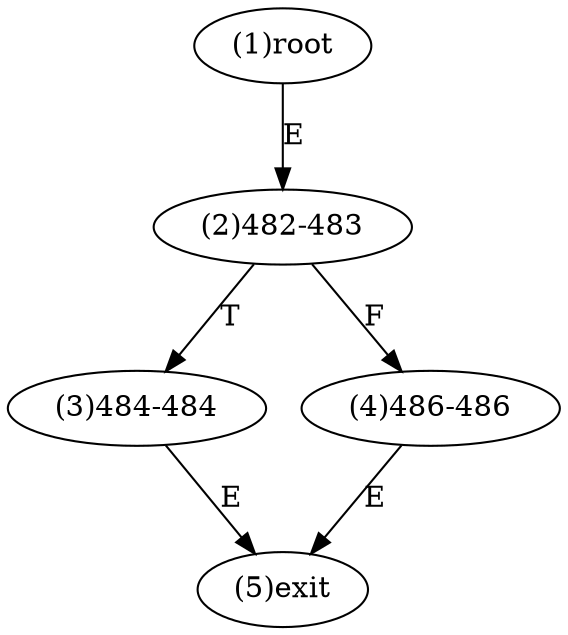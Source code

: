 digraph "" { 
1[ label="(1)root"];
2[ label="(2)482-483"];
3[ label="(3)484-484"];
4[ label="(4)486-486"];
5[ label="(5)exit"];
1->2[ label="E"];
2->4[ label="F"];
2->3[ label="T"];
3->5[ label="E"];
4->5[ label="E"];
}
